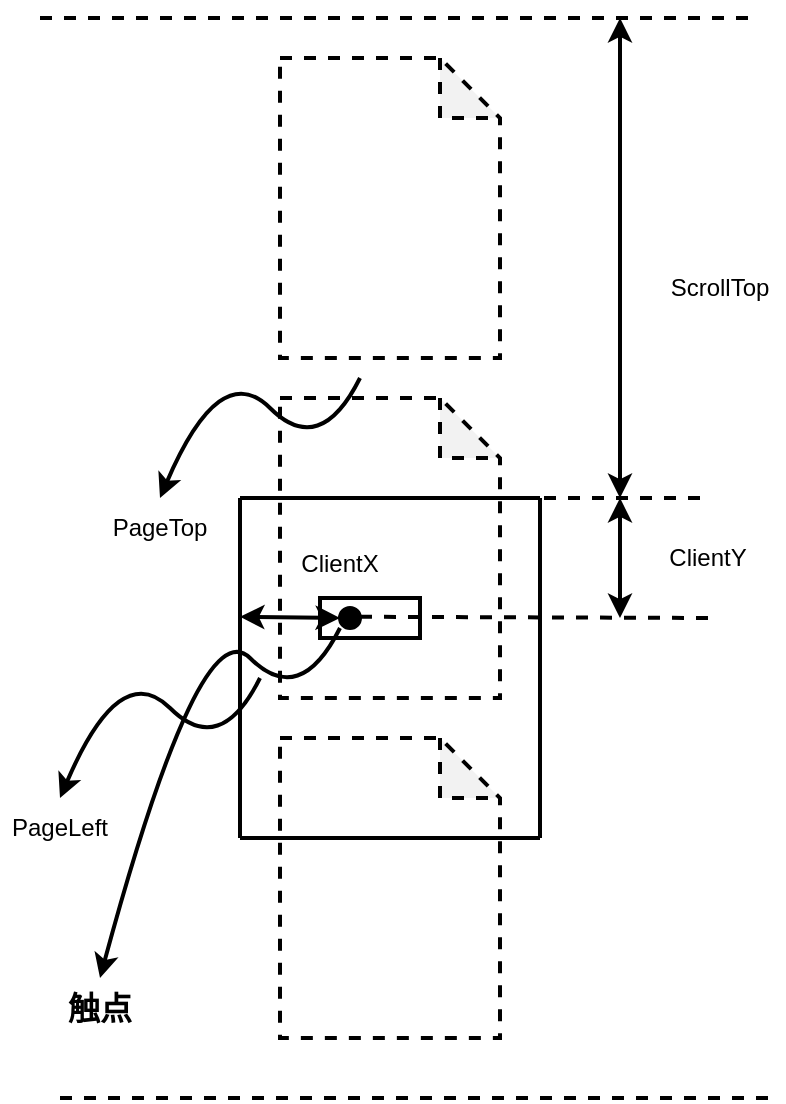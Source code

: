 <mxfile version="20.8.13" type="github">
  <diagram name="第 1 页" id="sRXJkV-LVnb2FucYwR0I">
    <mxGraphModel dx="1193" dy="640" grid="1" gridSize="10" guides="1" tooltips="1" connect="1" arrows="1" fold="1" page="1" pageScale="1" pageWidth="827" pageHeight="1169" math="0" shadow="0">
      <root>
        <mxCell id="0" />
        <mxCell id="1" parent="0" />
        <mxCell id="H-jnt7c-LcWuIAZDKXMh-1" value="" style="endArrow=none;html=1;rounded=0;strokeWidth=2;dashed=1;" edge="1" parent="1">
          <mxGeometry width="50" height="50" relative="1" as="geometry">
            <mxPoint x="50" y="100" as="sourcePoint" />
            <mxPoint x="410" y="100" as="targetPoint" />
          </mxGeometry>
        </mxCell>
        <mxCell id="H-jnt7c-LcWuIAZDKXMh-2" value="" style="shape=note;whiteSpace=wrap;html=1;backgroundOutline=1;darkOpacity=0.05;strokeWidth=2;dashed=1;" vertex="1" parent="1">
          <mxGeometry x="170" y="120" width="110" height="150" as="geometry" />
        </mxCell>
        <mxCell id="H-jnt7c-LcWuIAZDKXMh-3" value="" style="shape=note;whiteSpace=wrap;html=1;backgroundOutline=1;darkOpacity=0.05;strokeWidth=2;dashed=1;" vertex="1" parent="1">
          <mxGeometry x="170" y="290" width="110" height="150" as="geometry" />
        </mxCell>
        <mxCell id="H-jnt7c-LcWuIAZDKXMh-4" value="" style="shape=note;whiteSpace=wrap;html=1;backgroundOutline=1;darkOpacity=0.05;strokeWidth=2;dashed=1;" vertex="1" parent="1">
          <mxGeometry x="170" y="460" width="110" height="150" as="geometry" />
        </mxCell>
        <mxCell id="H-jnt7c-LcWuIAZDKXMh-5" value="" style="endArrow=none;html=1;rounded=0;strokeWidth=2;" edge="1" parent="1">
          <mxGeometry width="50" height="50" relative="1" as="geometry">
            <mxPoint x="150" y="510" as="sourcePoint" />
            <mxPoint x="300" y="510" as="targetPoint" />
          </mxGeometry>
        </mxCell>
        <mxCell id="H-jnt7c-LcWuIAZDKXMh-6" value="" style="endArrow=none;html=1;rounded=0;strokeWidth=2;" edge="1" parent="1">
          <mxGeometry width="50" height="50" relative="1" as="geometry">
            <mxPoint x="150" y="340" as="sourcePoint" />
            <mxPoint x="300" y="340" as="targetPoint" />
          </mxGeometry>
        </mxCell>
        <mxCell id="H-jnt7c-LcWuIAZDKXMh-7" value="" style="endArrow=none;html=1;rounded=0;strokeWidth=2;" edge="1" parent="1">
          <mxGeometry width="50" height="50" relative="1" as="geometry">
            <mxPoint x="150" y="510" as="sourcePoint" />
            <mxPoint x="150" y="340" as="targetPoint" />
          </mxGeometry>
        </mxCell>
        <mxCell id="H-jnt7c-LcWuIAZDKXMh-8" value="" style="endArrow=none;html=1;rounded=0;strokeWidth=2;" edge="1" parent="1">
          <mxGeometry width="50" height="50" relative="1" as="geometry">
            <mxPoint x="300" y="510" as="sourcePoint" />
            <mxPoint x="300" y="340" as="targetPoint" />
          </mxGeometry>
        </mxCell>
        <mxCell id="H-jnt7c-LcWuIAZDKXMh-9" value="" style="rounded=0;whiteSpace=wrap;html=1;strokeWidth=2;" vertex="1" parent="1">
          <mxGeometry x="190" y="390" width="50" height="20" as="geometry" />
        </mxCell>
        <mxCell id="H-jnt7c-LcWuIAZDKXMh-10" value="" style="ellipse;whiteSpace=wrap;html=1;aspect=fixed;strokeWidth=2;fillColor=#000000;" vertex="1" parent="1">
          <mxGeometry x="200" y="395" width="10" height="10" as="geometry" />
        </mxCell>
        <mxCell id="H-jnt7c-LcWuIAZDKXMh-13" value="" style="endArrow=none;html=1;rounded=0;strokeWidth=2;dashed=1;" edge="1" parent="1">
          <mxGeometry width="50" height="50" relative="1" as="geometry">
            <mxPoint x="60" y="640" as="sourcePoint" />
            <mxPoint x="420" y="640" as="targetPoint" />
          </mxGeometry>
        </mxCell>
        <mxCell id="H-jnt7c-LcWuIAZDKXMh-15" value="" style="curved=1;endArrow=classic;html=1;rounded=0;strokeWidth=2;" edge="1" parent="1">
          <mxGeometry width="50" height="50" relative="1" as="geometry">
            <mxPoint x="160" y="430" as="sourcePoint" />
            <mxPoint x="60" y="490" as="targetPoint" />
            <Array as="points">
              <mxPoint x="140" y="470" />
              <mxPoint x="90" y="420" />
            </Array>
          </mxGeometry>
        </mxCell>
        <mxCell id="H-jnt7c-LcWuIAZDKXMh-16" value="PageLeft" style="text;html=1;strokeColor=none;fillColor=none;align=center;verticalAlign=middle;whiteSpace=wrap;rounded=0;" vertex="1" parent="1">
          <mxGeometry x="30" y="490" width="60" height="30" as="geometry" />
        </mxCell>
        <mxCell id="H-jnt7c-LcWuIAZDKXMh-17" value="" style="curved=1;endArrow=classic;html=1;rounded=0;strokeWidth=2;" edge="1" parent="1">
          <mxGeometry width="50" height="50" relative="1" as="geometry">
            <mxPoint x="210" y="280" as="sourcePoint" />
            <mxPoint x="110" y="340" as="targetPoint" />
            <Array as="points">
              <mxPoint x="190" y="320" />
              <mxPoint x="140" y="270" />
            </Array>
          </mxGeometry>
        </mxCell>
        <mxCell id="H-jnt7c-LcWuIAZDKXMh-18" value="PageTop" style="text;html=1;strokeColor=none;fillColor=none;align=center;verticalAlign=middle;whiteSpace=wrap;rounded=0;" vertex="1" parent="1">
          <mxGeometry x="80" y="340" width="60" height="30" as="geometry" />
        </mxCell>
        <mxCell id="H-jnt7c-LcWuIAZDKXMh-20" value="" style="endArrow=classic;startArrow=classic;html=1;rounded=0;strokeWidth=2;entryX=0;entryY=0.5;entryDx=0;entryDy=0;" edge="1" parent="1" target="H-jnt7c-LcWuIAZDKXMh-10">
          <mxGeometry width="50" height="50" relative="1" as="geometry">
            <mxPoint x="150" y="399.38" as="sourcePoint" />
            <mxPoint x="190" y="399.38" as="targetPoint" />
          </mxGeometry>
        </mxCell>
        <mxCell id="H-jnt7c-LcWuIAZDKXMh-21" value="ClientX" style="text;html=1;strokeColor=none;fillColor=none;align=center;verticalAlign=middle;whiteSpace=wrap;rounded=0;" vertex="1" parent="1">
          <mxGeometry x="170" y="355" width="60" height="35" as="geometry" />
        </mxCell>
        <mxCell id="H-jnt7c-LcWuIAZDKXMh-24" value="" style="endArrow=none;html=1;rounded=0;strokeWidth=2;dashed=1;" edge="1" parent="1">
          <mxGeometry width="50" height="50" relative="1" as="geometry">
            <mxPoint x="210" y="399.38" as="sourcePoint" />
            <mxPoint x="390" y="400" as="targetPoint" />
          </mxGeometry>
        </mxCell>
        <mxCell id="H-jnt7c-LcWuIAZDKXMh-26" value="" style="curved=1;endArrow=classic;html=1;rounded=0;strokeWidth=2;" edge="1" parent="1">
          <mxGeometry width="50" height="50" relative="1" as="geometry">
            <mxPoint x="200" y="405" as="sourcePoint" />
            <mxPoint x="80" y="580" as="targetPoint" />
            <Array as="points">
              <mxPoint x="180" y="445" />
              <mxPoint x="130" y="395" />
            </Array>
          </mxGeometry>
        </mxCell>
        <mxCell id="H-jnt7c-LcWuIAZDKXMh-28" value="&lt;b&gt;&lt;font style=&quot;font-size: 16px;&quot;&gt;触点&lt;/font&gt;&lt;/b&gt;" style="text;html=1;strokeColor=none;fillColor=none;align=center;verticalAlign=middle;whiteSpace=wrap;rounded=0;" vertex="1" parent="1">
          <mxGeometry x="50" y="580" width="60" height="30" as="geometry" />
        </mxCell>
        <mxCell id="H-jnt7c-LcWuIAZDKXMh-29" value="" style="endArrow=classic;startArrow=classic;html=1;rounded=0;strokeWidth=2;fontSize=16;" edge="1" parent="1">
          <mxGeometry width="50" height="50" relative="1" as="geometry">
            <mxPoint x="340" y="400" as="sourcePoint" />
            <mxPoint x="340" y="340" as="targetPoint" />
          </mxGeometry>
        </mxCell>
        <mxCell id="H-jnt7c-LcWuIAZDKXMh-30" value="" style="endArrow=classic;startArrow=classic;html=1;rounded=0;strokeWidth=2;fontSize=16;" edge="1" parent="1">
          <mxGeometry width="50" height="50" relative="1" as="geometry">
            <mxPoint x="340" y="340" as="sourcePoint" />
            <mxPoint x="340" y="100" as="targetPoint" />
          </mxGeometry>
        </mxCell>
        <mxCell id="H-jnt7c-LcWuIAZDKXMh-33" value="ClientY" style="text;html=1;strokeColor=none;fillColor=none;align=center;verticalAlign=middle;whiteSpace=wrap;rounded=0;" vertex="1" parent="1">
          <mxGeometry x="354" y="355" width="60" height="30" as="geometry" />
        </mxCell>
        <mxCell id="H-jnt7c-LcWuIAZDKXMh-34" value="ScrollTop" style="text;html=1;strokeColor=none;fillColor=none;align=center;verticalAlign=middle;whiteSpace=wrap;rounded=0;" vertex="1" parent="1">
          <mxGeometry x="360" y="220" width="60" height="30" as="geometry" />
        </mxCell>
        <mxCell id="H-jnt7c-LcWuIAZDKXMh-35" value="" style="endArrow=none;html=1;rounded=0;strokeWidth=2;dashed=1;" edge="1" parent="1">
          <mxGeometry width="50" height="50" relative="1" as="geometry">
            <mxPoint x="290" y="340" as="sourcePoint" />
            <mxPoint x="380" y="340" as="targetPoint" />
          </mxGeometry>
        </mxCell>
      </root>
    </mxGraphModel>
  </diagram>
</mxfile>
